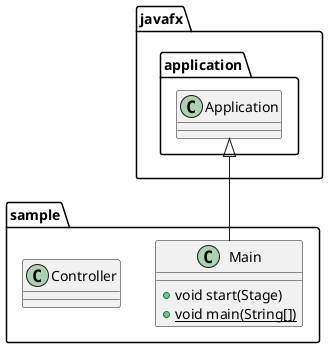 @startuml
class sample.Main {
+ void start(Stage)
+ {static} void main(String[])
}
class sample.Controller {
}


javafx.application.Application <|-- sample.Main
@enduml